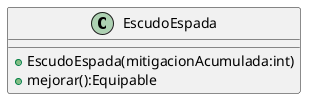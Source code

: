 @startuml
class EscudoEspada {
    + EscudoEspada(mitigacionAcumulada:int)
    + mejorar():Equipable
}
@enduml